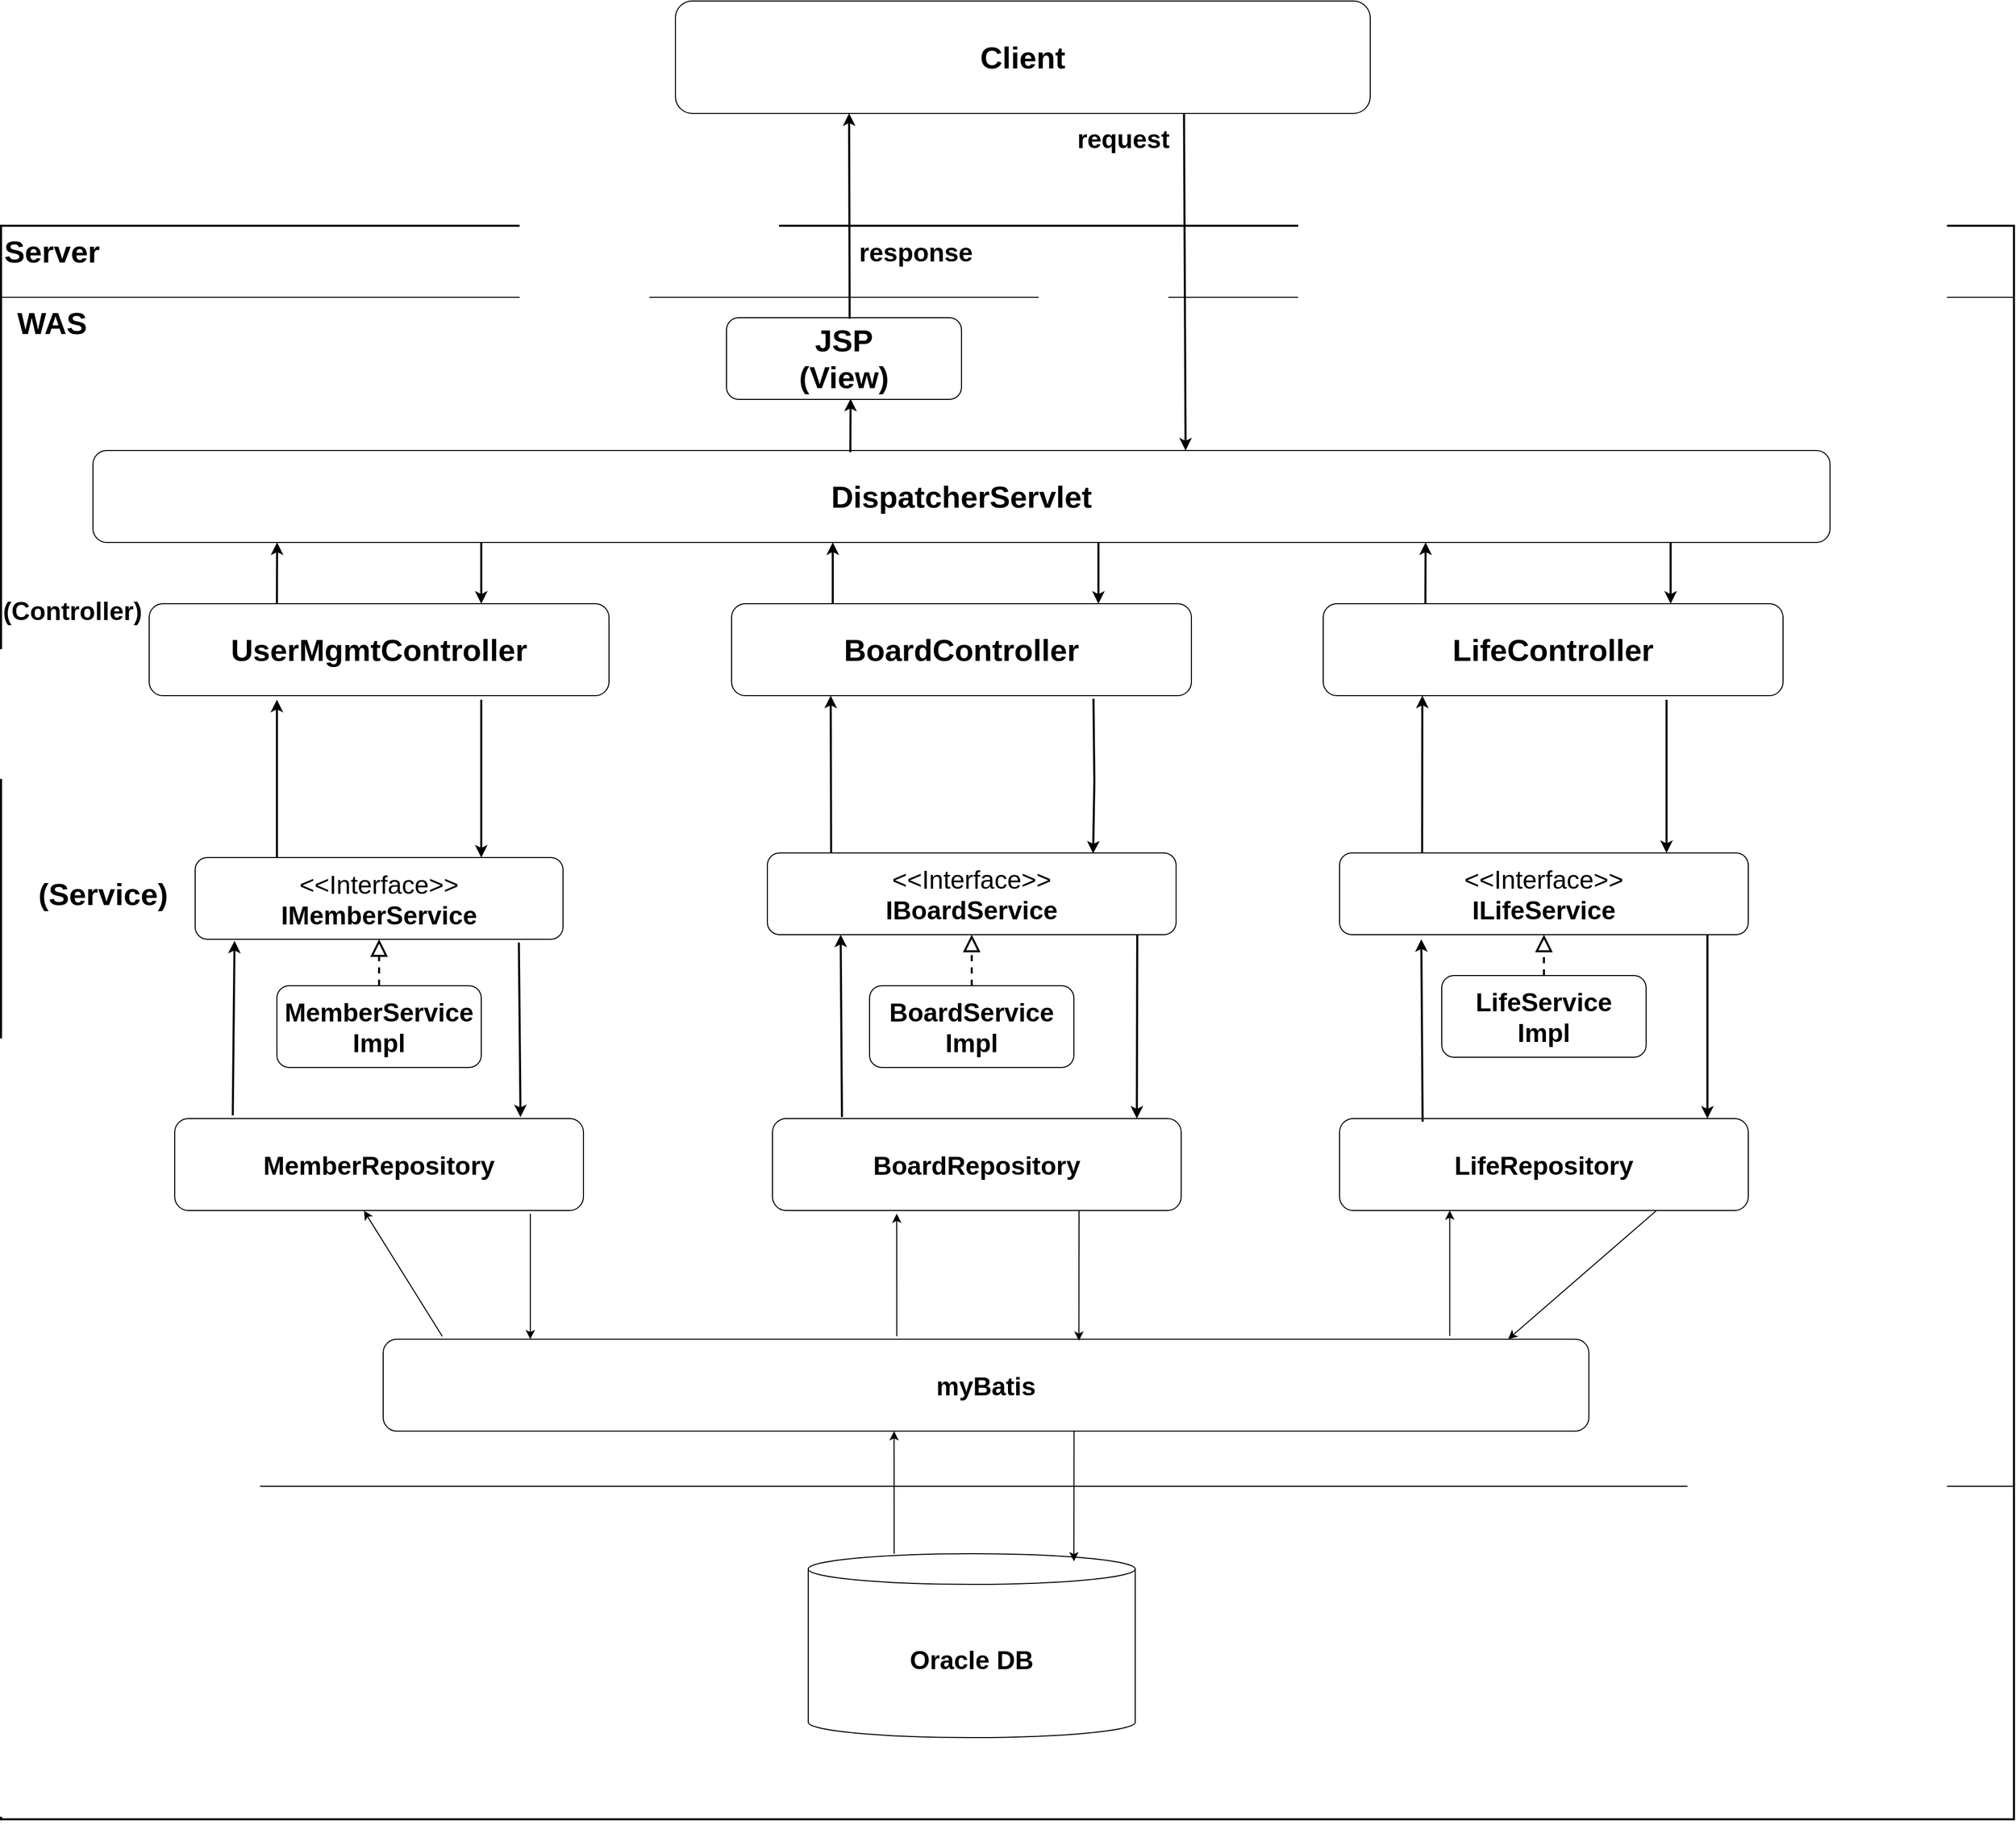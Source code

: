 <mxfile version="20.8.16" type="device"><diagram name="페이지-1" id="Dih1vI8qpFwA_BILZ2Qu"><mxGraphModel dx="2363" dy="2207" grid="1" gridSize="10" guides="1" tooltips="1" connect="1" arrows="1" fold="1" page="1" pageScale="1" pageWidth="1169" pageHeight="827" background="none" math="0" shadow="0"><root><mxCell id="0"/><mxCell id="1" parent="0"/><mxCell id="IHzNDNDL_Wb2hkCXigIl-1" value="" style="rounded=0;whiteSpace=wrap;html=1;fillColor=none;align=left;strokeWidth=2;" parent="1" vertex="1"><mxGeometry x="166" y="180" width="1970" height="1560" as="geometry"/></mxCell><mxCell id="IHzNDNDL_Wb2hkCXigIl-115" value="" style="rounded=0;whiteSpace=wrap;html=1;strokeColor=default;fontSize=25;fillColor=none;" parent="1" vertex="1"><mxGeometry x="166" y="250" width="1970" height="1164" as="geometry"/></mxCell><mxCell id="IHzNDNDL_Wb2hkCXigIl-4" value="&lt;b&gt;Client&lt;/b&gt;" style="rounded=1;whiteSpace=wrap;html=1;fontSize=30;" parent="1" vertex="1"><mxGeometry x="826" y="-40" width="680" height="110" as="geometry"/></mxCell><mxCell id="IHzNDNDL_Wb2hkCXigIl-9" value="Server" style="rounded=0;whiteSpace=wrap;html=1;fontSize=30;fillColor=none;strokeColor=none;fontStyle=1" parent="1" vertex="1"><mxGeometry x="166" y="180" width="100" height="50" as="geometry"/></mxCell><mxCell id="IHzNDNDL_Wb2hkCXigIl-15" value="WAS" style="rounded=0;whiteSpace=wrap;html=1;fontSize=30;fillColor=none;strokeColor=none;fontStyle=1" parent="1" vertex="1"><mxGeometry x="166" y="250" width="100" height="50" as="geometry"/></mxCell><mxCell id="IHzNDNDL_Wb2hkCXigIl-16" value="" style="endArrow=classic;html=1;rounded=0;fontSize=30;exitX=0.732;exitY=1;exitDx=0;exitDy=0;entryX=0.629;entryY=0;entryDx=0;entryDy=0;entryPerimeter=0;exitPerimeter=0;strokeWidth=2;" parent="1" source="IHzNDNDL_Wb2hkCXigIl-4" target="IHzNDNDL_Wb2hkCXigIl-18" edge="1"><mxGeometry width="50" height="50" relative="1" as="geometry"><mxPoint x="346" y="434" as="sourcePoint"/><mxPoint x="606.16" y="383.94" as="targetPoint"/></mxGeometry></mxCell><mxCell id="IHzNDNDL_Wb2hkCXigIl-21" value="request" style="edgeLabel;html=1;align=center;verticalAlign=middle;resizable=0;points=[];fontSize=25;fontStyle=1" parent="IHzNDNDL_Wb2hkCXigIl-16" vertex="1" connectable="0"><mxGeometry x="-0.719" y="-1" relative="1" as="geometry"><mxPoint x="-59" y="-23" as="offset"/></mxGeometry></mxCell><mxCell id="IHzNDNDL_Wb2hkCXigIl-18" value="&lt;b&gt;DispatcherServlet&lt;/b&gt;" style="rounded=1;whiteSpace=wrap;html=1;strokeColor=default;fontSize=30;fillColor=none;" parent="1" vertex="1"><mxGeometry x="256" y="400" width="1700" height="90" as="geometry"/></mxCell><mxCell id="IHzNDNDL_Wb2hkCXigIl-19" value="&lt;b&gt;JSP&lt;br&gt;(View)&lt;/b&gt;" style="rounded=1;whiteSpace=wrap;html=1;strokeColor=default;fontSize=30;fillColor=none;" parent="1" vertex="1"><mxGeometry x="876" y="270" width="230" height="80" as="geometry"/></mxCell><mxCell id="IHzNDNDL_Wb2hkCXigIl-22" value="" style="endArrow=classic;html=1;rounded=0;fontSize=15;exitX=0.524;exitY=0.013;exitDx=0;exitDy=0;exitPerimeter=0;strokeWidth=2;entryX=0.25;entryY=1;entryDx=0;entryDy=0;" parent="1" source="IHzNDNDL_Wb2hkCXigIl-19" edge="1" target="IHzNDNDL_Wb2hkCXigIl-4"><mxGeometry width="50" height="50" relative="1" as="geometry"><mxPoint x="996" y="414" as="sourcePoint"/><mxPoint x="996" y="174" as="targetPoint"/></mxGeometry></mxCell><mxCell id="IHzNDNDL_Wb2hkCXigIl-24" value="response" style="edgeLabel;html=1;align=center;verticalAlign=middle;resizable=0;points=[];fontSize=25;fontStyle=1" parent="IHzNDNDL_Wb2hkCXigIl-22" vertex="1" connectable="0"><mxGeometry x="-0.721" y="1" relative="1" as="geometry"><mxPoint x="65" y="-38" as="offset"/></mxGeometry></mxCell><mxCell id="IHzNDNDL_Wb2hkCXigIl-54" style="edgeStyle=orthogonalEdgeStyle;rounded=0;orthogonalLoop=1;jettySize=auto;html=1;exitX=0.5;exitY=1;exitDx=0;exitDy=0;fontSize=25;" parent="1" source="IHzNDNDL_Wb2hkCXigIl-1" target="IHzNDNDL_Wb2hkCXigIl-1" edge="1"><mxGeometry relative="1" as="geometry"/></mxCell><mxCell id="IHzNDNDL_Wb2hkCXigIl-63" value="&lt;b&gt;Oracle DB&lt;/b&gt;" style="shape=cylinder3;whiteSpace=wrap;html=1;boundedLbl=1;backgroundOutline=1;size=15;strokeColor=default;fontSize=25;fillColor=none;" parent="1" vertex="1"><mxGeometry x="956" y="1480" width="320" height="180" as="geometry"/></mxCell><mxCell id="IHzNDNDL_Wb2hkCXigIl-80" value="" style="endArrow=classic;html=1;rounded=0;fontSize=25;exitX=0.436;exitY=0.019;exitDx=0;exitDy=0;exitPerimeter=0;entryX=0.528;entryY=0.992;entryDx=0;entryDy=0;entryPerimeter=0;strokeWidth=2;" parent="1" source="IHzNDNDL_Wb2hkCXigIl-18" target="IHzNDNDL_Wb2hkCXigIl-19" edge="1"><mxGeometry width="50" height="50" relative="1" as="geometry"><mxPoint x="1186" y="894" as="sourcePoint"/><mxPoint x="997" y="504" as="targetPoint"/></mxGeometry></mxCell><mxCell id="IHzNDNDL_Wb2hkCXigIl-118" value="(Service)" style="rounded=0;whiteSpace=wrap;html=1;fontSize=30;fillColor=none;strokeColor=none;fontStyle=1" parent="1" vertex="1"><mxGeometry x="196" y="809" width="140" height="50" as="geometry"/></mxCell><mxCell id="IHzNDNDL_Wb2hkCXigIl-120" value="&lt;span style=&quot;font-weight: normal;&quot;&gt;&amp;lt;&amp;lt;Interface&amp;gt;&amp;gt;&lt;/span&gt;&lt;br&gt;IBoardService" style="rounded=1;whiteSpace=wrap;html=1;strokeColor=default;fontSize=25;fillColor=none;fontStyle=1" parent="1" vertex="1"><mxGeometry x="916" y="794" width="400" height="80" as="geometry"/></mxCell><mxCell id="IHzNDNDL_Wb2hkCXigIl-122" value="&lt;span style=&quot;font-weight: normal;&quot;&gt;&amp;lt;&amp;lt;Interface&amp;gt;&amp;gt;&lt;/span&gt;&lt;br&gt;ILifeService" style="rounded=1;whiteSpace=wrap;html=1;strokeColor=default;fontSize=25;fillColor=none;fontStyle=1" parent="1" vertex="1"><mxGeometry x="1476" y="794" width="400" height="80" as="geometry"/></mxCell><mxCell id="IHzNDNDL_Wb2hkCXigIl-123" value="&lt;span style=&quot;font-weight: normal;&quot;&gt;&amp;lt;&amp;lt;Interface&amp;gt;&amp;gt;&lt;/span&gt;&lt;br&gt;IMemberService" style="rounded=1;whiteSpace=wrap;html=1;strokeColor=default;fontSize=25;fillColor=none;fontStyle=1" parent="1" vertex="1"><mxGeometry x="356" y="798.5" width="360" height="80" as="geometry"/></mxCell><mxCell id="IHzNDNDL_Wb2hkCXigIl-124" style="edgeStyle=orthogonalEdgeStyle;rounded=0;orthogonalLoop=1;jettySize=auto;html=1;exitX=0.5;exitY=1;exitDx=0;exitDy=0;fontSize=25;" parent="1" source="IHzNDNDL_Wb2hkCXigIl-15" target="IHzNDNDL_Wb2hkCXigIl-15" edge="1"><mxGeometry relative="1" as="geometry"/></mxCell><mxCell id="IHzNDNDL_Wb2hkCXigIl-125" value="MemberService&lt;br&gt;Impl" style="rounded=1;whiteSpace=wrap;html=1;strokeColor=default;fontSize=25;fillColor=none;fontStyle=1" parent="1" vertex="1"><mxGeometry x="436" y="924" width="200" height="80" as="geometry"/></mxCell><mxCell id="IHzNDNDL_Wb2hkCXigIl-128" value="BoardService&lt;br&gt;Impl" style="rounded=1;whiteSpace=wrap;html=1;strokeColor=default;fontSize=25;fillColor=none;fontStyle=1" parent="1" vertex="1"><mxGeometry x="1016" y="924" width="200" height="80" as="geometry"/></mxCell><mxCell id="IHzNDNDL_Wb2hkCXigIl-129" value="LifeService&lt;br&gt;Impl" style="rounded=1;whiteSpace=wrap;html=1;strokeColor=default;fontSize=25;fillColor=none;fontStyle=1" parent="1" vertex="1"><mxGeometry x="1576" y="914" width="200" height="80" as="geometry"/></mxCell><mxCell id="IHzNDNDL_Wb2hkCXigIl-130" value="BoardRepository" style="rounded=1;whiteSpace=wrap;html=1;strokeColor=default;fontSize=25;fillColor=none;fontStyle=1" parent="1" vertex="1"><mxGeometry x="921" y="1054" width="400" height="90" as="geometry"/></mxCell><mxCell id="IHzNDNDL_Wb2hkCXigIl-131" value="LifeRepository" style="rounded=1;whiteSpace=wrap;html=1;strokeColor=default;fontSize=25;fillColor=none;fontStyle=1" parent="1" vertex="1"><mxGeometry x="1476" y="1054" width="400" height="90" as="geometry"/></mxCell><mxCell id="IHzNDNDL_Wb2hkCXigIl-132" value="MemberRepository" style="rounded=1;whiteSpace=wrap;html=1;strokeColor=default;fontSize=25;fillColor=none;fontStyle=1" parent="1" vertex="1"><mxGeometry x="336" y="1054" width="400" height="90" as="geometry"/></mxCell><mxCell id="IHzNDNDL_Wb2hkCXigIl-133" value="" style="endArrow=block;dashed=1;endFill=0;endSize=12;html=1;rounded=0;fontSize=25;exitX=0.5;exitY=0;exitDx=0;exitDy=0;entryX=0.5;entryY=1;entryDx=0;entryDy=0;strokeWidth=2;" parent="1" source="IHzNDNDL_Wb2hkCXigIl-128" target="IHzNDNDL_Wb2hkCXigIl-120" edge="1"><mxGeometry width="160" relative="1" as="geometry"><mxPoint x="876" y="854" as="sourcePoint"/><mxPoint x="1036" y="854" as="targetPoint"/></mxGeometry></mxCell><mxCell id="IHzNDNDL_Wb2hkCXigIl-135" value="" style="endArrow=block;dashed=1;endFill=0;endSize=12;html=1;rounded=0;fontSize=25;exitX=0.5;exitY=0;exitDx=0;exitDy=0;entryX=0.5;entryY=1;entryDx=0;entryDy=0;strokeWidth=2;" parent="1" source="IHzNDNDL_Wb2hkCXigIl-129" target="IHzNDNDL_Wb2hkCXigIl-122" edge="1"><mxGeometry width="160" relative="1" as="geometry"><mxPoint x="1126" y="934" as="sourcePoint"/><mxPoint x="1126" y="884" as="targetPoint"/></mxGeometry></mxCell><mxCell id="IHzNDNDL_Wb2hkCXigIl-136" value="" style="endArrow=block;dashed=1;endFill=0;endSize=12;html=1;rounded=0;fontSize=25;exitX=0.5;exitY=0;exitDx=0;exitDy=0;entryX=0.5;entryY=1;entryDx=0;entryDy=0;strokeWidth=2;" parent="1" source="IHzNDNDL_Wb2hkCXigIl-125" target="IHzNDNDL_Wb2hkCXigIl-123" edge="1"><mxGeometry width="160" relative="1" as="geometry"><mxPoint x="1686" y="924" as="sourcePoint"/><mxPoint x="1686" y="884" as="targetPoint"/></mxGeometry></mxCell><mxCell id="IHzNDNDL_Wb2hkCXigIl-137" value="" style="endArrow=classic;html=1;rounded=0;fontSize=25;entryX=0.107;entryY=1.018;entryDx=0;entryDy=0;entryPerimeter=0;exitX=0.142;exitY=-0.035;exitDx=0;exitDy=0;exitPerimeter=0;strokeWidth=2;" parent="1" source="IHzNDNDL_Wb2hkCXigIl-132" target="IHzNDNDL_Wb2hkCXigIl-123" edge="1"><mxGeometry width="50" height="50" relative="1" as="geometry"><mxPoint x="926" y="874" as="sourcePoint"/><mxPoint x="976" y="824" as="targetPoint"/></mxGeometry></mxCell><mxCell id="IHzNDNDL_Wb2hkCXigIl-138" value="" style="endArrow=classic;html=1;rounded=0;fontSize=25;entryX=0.107;entryY=1.018;entryDx=0;entryDy=0;entryPerimeter=0;exitX=0.17;exitY=-0.015;exitDx=0;exitDy=0;exitPerimeter=0;strokeWidth=2;" parent="1" source="IHzNDNDL_Wb2hkCXigIl-130" edge="1"><mxGeometry width="50" height="50" relative="1" as="geometry"><mxPoint x="986.0" y="1044.91" as="sourcePoint"/><mxPoint x="987.72" y="874" as="targetPoint"/></mxGeometry></mxCell><mxCell id="IHzNDNDL_Wb2hkCXigIl-139" value="" style="endArrow=classic;html=1;rounded=0;fontSize=25;entryX=0.107;entryY=1.018;entryDx=0;entryDy=0;entryPerimeter=0;exitX=0.17;exitY=-0.015;exitDx=0;exitDy=0;exitPerimeter=0;strokeWidth=2;" parent="1" edge="1"><mxGeometry width="50" height="50" relative="1" as="geometry"><mxPoint x="1557.28" y="1057.15" as="sourcePoint"/><mxPoint x="1556.0" y="878.5" as="targetPoint"/></mxGeometry></mxCell><mxCell id="IHzNDNDL_Wb2hkCXigIl-140" value="" style="endArrow=classic;html=1;rounded=0;fontSize=25;exitX=0.88;exitY=1.04;exitDx=0;exitDy=0;exitPerimeter=0;entryX=0.846;entryY=-0.015;entryDx=0;entryDy=0;entryPerimeter=0;strokeWidth=2;" parent="1" source="IHzNDNDL_Wb2hkCXigIl-123" target="IHzNDNDL_Wb2hkCXigIl-132" edge="1"><mxGeometry width="50" height="50" relative="1" as="geometry"><mxPoint x="926" y="874" as="sourcePoint"/><mxPoint x="976" y="824" as="targetPoint"/></mxGeometry></mxCell><mxCell id="IHzNDNDL_Wb2hkCXigIl-141" value="" style="endArrow=classic;html=1;rounded=0;fontSize=25;entryX=0.846;entryY=-0.015;entryDx=0;entryDy=0;entryPerimeter=0;strokeWidth=2;" parent="1" edge="1"><mxGeometry width="50" height="50" relative="1" as="geometry"><mxPoint x="1278" y="874" as="sourcePoint"/><mxPoint x="1277.6" y="1054" as="targetPoint"/></mxGeometry></mxCell><mxCell id="IHzNDNDL_Wb2hkCXigIl-142" value="" style="endArrow=classic;html=1;rounded=0;fontSize=25;entryX=0.846;entryY=-0.015;entryDx=0;entryDy=0;entryPerimeter=0;strokeWidth=2;" parent="1" edge="1"><mxGeometry width="50" height="50" relative="1" as="geometry"><mxPoint x="1836" y="874" as="sourcePoint"/><mxPoint x="1836.0" y="1054" as="targetPoint"/></mxGeometry></mxCell><mxCell id="IHzNDNDL_Wb2hkCXigIl-149" value="" style="endArrow=classic;html=1;rounded=0;fontSize=25;exitX=0.156;exitY=0;exitDx=0;exitDy=0;exitPerimeter=0;strokeWidth=2;" parent="1" source="IHzNDNDL_Wb2hkCXigIl-120" edge="1"><mxGeometry width="50" height="50" relative="1" as="geometry"><mxPoint x="926" y="874" as="sourcePoint"/><mxPoint x="978" y="640" as="targetPoint"/></mxGeometry></mxCell><mxCell id="IHzNDNDL_Wb2hkCXigIl-150" value="" style="endArrow=classic;html=1;rounded=0;fontSize=25;exitX=0.156;exitY=0;exitDx=0;exitDy=0;exitPerimeter=0;strokeWidth=2;" parent="1" edge="1"><mxGeometry width="50" height="50" relative="1" as="geometry"><mxPoint x="436.0" y="798.5" as="sourcePoint"/><mxPoint x="436" y="644" as="targetPoint"/></mxGeometry></mxCell><mxCell id="IHzNDNDL_Wb2hkCXigIl-151" value="" style="endArrow=classic;html=1;rounded=0;fontSize=25;exitX=0.202;exitY=0.007;exitDx=0;exitDy=0;exitPerimeter=0;strokeWidth=2;" parent="1" source="IHzNDNDL_Wb2hkCXigIl-122" edge="1"><mxGeometry width="50" height="50" relative="1" as="geometry"><mxPoint x="1596.0" y="794" as="sourcePoint"/><mxPoint x="1557" y="640" as="targetPoint"/></mxGeometry></mxCell><mxCell id="IHzNDNDL_Wb2hkCXigIl-152" value="" style="endArrow=classic;html=1;rounded=0;fontSize=25;entryX=0.797;entryY=0.007;entryDx=0;entryDy=0;entryPerimeter=0;strokeWidth=2;exitX=0.787;exitY=1.033;exitDx=0;exitDy=0;exitPerimeter=0;" parent="1" source="jcLl3tMhE7a-RaIkN-0K-3" target="IHzNDNDL_Wb2hkCXigIl-120" edge="1"><mxGeometry width="50" height="50" relative="1" as="geometry"><mxPoint x="1240" y="650" as="sourcePoint"/><mxPoint x="1194" y="784" as="targetPoint"/><Array as="points"><mxPoint x="1236" y="724"/></Array></mxGeometry></mxCell><mxCell id="IHzNDNDL_Wb2hkCXigIl-154" value="" style="endArrow=classic;html=1;rounded=0;fontSize=25;strokeWidth=2;" parent="1" edge="1"><mxGeometry width="50" height="50" relative="1" as="geometry"><mxPoint x="1796" y="644" as="sourcePoint"/><mxPoint x="1796" y="794" as="targetPoint"/></mxGeometry></mxCell><mxCell id="IHzNDNDL_Wb2hkCXigIl-155" value="" style="endArrow=classic;html=1;rounded=0;fontSize=25;entryX=0.696;entryY=0.006;entryDx=0;entryDy=0;entryPerimeter=0;strokeWidth=2;" parent="1" edge="1"><mxGeometry width="50" height="50" relative="1" as="geometry"><mxPoint x="636" y="644" as="sourcePoint"/><mxPoint x="636.0" y="798.5" as="targetPoint"/></mxGeometry></mxCell><mxCell id="jcLl3tMhE7a-RaIkN-0K-1" value="&lt;b&gt;UserMgmtController&lt;/b&gt;" style="rounded=1;whiteSpace=wrap;html=1;strokeColor=default;fontSize=30;fillColor=none;" vertex="1" parent="1"><mxGeometry x="311" y="550" width="450" height="90" as="geometry"/></mxCell><mxCell id="jcLl3tMhE7a-RaIkN-0K-2" value="&lt;font style=&quot;font-size: 25px;&quot;&gt;(Controller)&lt;/font&gt;" style="rounded=0;whiteSpace=wrap;html=1;fontSize=30;fillColor=none;strokeColor=none;fontStyle=1" vertex="1" parent="1"><mxGeometry x="166" y="530" width="140" height="50" as="geometry"/></mxCell><mxCell id="jcLl3tMhE7a-RaIkN-0K-3" value="&lt;b&gt;BoardController&lt;/b&gt;" style="rounded=1;whiteSpace=wrap;html=1;strokeColor=default;fontSize=30;fillColor=none;" vertex="1" parent="1"><mxGeometry x="881" y="550" width="450" height="90" as="geometry"/></mxCell><mxCell id="jcLl3tMhE7a-RaIkN-0K-4" value="&lt;b&gt;LifeController&lt;/b&gt;" style="rounded=1;whiteSpace=wrap;html=1;strokeColor=default;fontSize=30;fillColor=none;" vertex="1" parent="1"><mxGeometry x="1460" y="550" width="450" height="90" as="geometry"/></mxCell><mxCell id="jcLl3tMhE7a-RaIkN-0K-5" value="" style="endArrow=classic;html=1;rounded=0;fontSize=25;strokeWidth=2;" edge="1" parent="1"><mxGeometry width="50" height="50" relative="1" as="geometry"><mxPoint x="980" y="550" as="sourcePoint"/><mxPoint x="980" y="490" as="targetPoint"/></mxGeometry></mxCell><mxCell id="jcLl3tMhE7a-RaIkN-0K-6" value="" style="endArrow=classic;html=1;rounded=0;fontSize=25;strokeWidth=2;" edge="1" parent="1"><mxGeometry width="50" height="50" relative="1" as="geometry"><mxPoint x="1240" y="490" as="sourcePoint"/><mxPoint x="1240" y="550" as="targetPoint"/></mxGeometry></mxCell><mxCell id="jcLl3tMhE7a-RaIkN-0K-7" value="" style="endArrow=classic;html=1;rounded=0;fontSize=25;strokeWidth=2;" edge="1" parent="1"><mxGeometry width="50" height="50" relative="1" as="geometry"><mxPoint x="1560" y="550" as="sourcePoint"/><mxPoint x="1560.2" y="490" as="targetPoint"/></mxGeometry></mxCell><mxCell id="jcLl3tMhE7a-RaIkN-0K-8" value="" style="endArrow=classic;html=1;rounded=0;fontSize=25;strokeWidth=2;" edge="1" parent="1"><mxGeometry width="50" height="50" relative="1" as="geometry"><mxPoint x="1800" y="490" as="sourcePoint"/><mxPoint x="1800" y="550" as="targetPoint"/></mxGeometry></mxCell><mxCell id="jcLl3tMhE7a-RaIkN-0K-9" value="" style="endArrow=classic;html=1;rounded=0;fontSize=25;strokeWidth=2;" edge="1" parent="1"><mxGeometry width="50" height="50" relative="1" as="geometry"><mxPoint x="636" y="490" as="sourcePoint"/><mxPoint x="636" y="550" as="targetPoint"/></mxGeometry></mxCell><mxCell id="jcLl3tMhE7a-RaIkN-0K-10" value="" style="endArrow=classic;html=1;rounded=0;fontSize=25;strokeWidth=2;" edge="1" parent="1"><mxGeometry width="50" height="50" relative="1" as="geometry"><mxPoint x="436.0" y="550" as="sourcePoint"/><mxPoint x="436.2" y="490" as="targetPoint"/></mxGeometry></mxCell><mxCell id="jcLl3tMhE7a-RaIkN-0K-12" value="myBatis" style="rounded=1;whiteSpace=wrap;html=1;strokeColor=default;fontSize=25;fillColor=none;fontStyle=1" vertex="1" parent="1"><mxGeometry x="540" y="1270" width="1180" height="90" as="geometry"/></mxCell><mxCell id="jcLl3tMhE7a-RaIkN-0K-14" value="" style="endArrow=classic;html=1;rounded=0;fontSize=25;entryX=0.577;entryY=0.016;entryDx=0;entryDy=0;entryPerimeter=0;exitX=0.75;exitY=1;exitDx=0;exitDy=0;" edge="1" parent="1" source="IHzNDNDL_Wb2hkCXigIl-130" target="jcLl3tMhE7a-RaIkN-0K-12"><mxGeometry width="50" height="50" relative="1" as="geometry"><mxPoint x="1241" y="1270" as="sourcePoint"/><mxPoint x="1140" y="1230" as="targetPoint"/></mxGeometry></mxCell><mxCell id="jcLl3tMhE7a-RaIkN-0K-15" value="" style="endArrow=classic;html=1;rounded=0;fontSize=25;entryX=0.304;entryY=1.035;entryDx=0;entryDy=0;entryPerimeter=0;exitX=0.426;exitY=-0.032;exitDx=0;exitDy=0;exitPerimeter=0;" edge="1" parent="1" source="jcLl3tMhE7a-RaIkN-0K-12" target="IHzNDNDL_Wb2hkCXigIl-130"><mxGeometry width="50" height="50" relative="1" as="geometry"><mxPoint x="1040.0" y="1147.15" as="sourcePoint"/><mxPoint x="1040.0" y="1270" as="targetPoint"/></mxGeometry></mxCell><mxCell id="jcLl3tMhE7a-RaIkN-0K-16" value="" style="endArrow=classic;html=1;rounded=0;fontSize=25;entryX=0.8;entryY=1.035;entryDx=0;entryDy=0;entryPerimeter=0;" edge="1" parent="1"><mxGeometry width="50" height="50" relative="1" as="geometry"><mxPoint x="684.0" y="1147.15" as="sourcePoint"/><mxPoint x="684.0" y="1270" as="targetPoint"/></mxGeometry></mxCell><mxCell id="jcLl3tMhE7a-RaIkN-0K-17" value="" style="endArrow=classic;html=1;rounded=0;fontSize=25;entryX=0.463;entryY=1.003;entryDx=0;entryDy=0;entryPerimeter=0;exitX=0.049;exitY=-0.032;exitDx=0;exitDy=0;exitPerimeter=0;" edge="1" parent="1" source="jcLl3tMhE7a-RaIkN-0K-12" target="IHzNDNDL_Wb2hkCXigIl-132"><mxGeometry width="50" height="50" relative="1" as="geometry"><mxPoint x="498.679" y="1268.56" as="sourcePoint"/><mxPoint x="498.679" y="1145.71" as="targetPoint"/></mxGeometry></mxCell><mxCell id="jcLl3tMhE7a-RaIkN-0K-18" value="" style="endArrow=classic;html=1;rounded=0;fontSize=25;entryX=0.933;entryY=0;entryDx=0;entryDy=0;entryPerimeter=0;" edge="1" parent="1" target="jcLl3tMhE7a-RaIkN-0K-12"><mxGeometry width="50" height="50" relative="1" as="geometry"><mxPoint x="1786.219" y="1144.0" as="sourcePoint"/><mxPoint x="1786.219" y="1266.85" as="targetPoint"/></mxGeometry></mxCell><mxCell id="jcLl3tMhE7a-RaIkN-0K-19" value="" style="endArrow=classic;html=1;rounded=0;fontSize=25;entryX=0.8;entryY=1.035;entryDx=0;entryDy=0;entryPerimeter=0;" edge="1" parent="1"><mxGeometry width="50" height="50" relative="1" as="geometry"><mxPoint x="1583.79" y="1266.85" as="sourcePoint"/><mxPoint x="1583.79" y="1144.0" as="targetPoint"/></mxGeometry></mxCell><mxCell id="jcLl3tMhE7a-RaIkN-0K-20" value="" style="endArrow=classic;html=1;rounded=0;fontSize=25;entryX=0.304;entryY=1.035;entryDx=0;entryDy=0;entryPerimeter=0;exitX=0.426;exitY=-0.032;exitDx=0;exitDy=0;exitPerimeter=0;" edge="1" parent="1"><mxGeometry width="50" height="50" relative="1" as="geometry"><mxPoint x="1040.08" y="1479.97" as="sourcePoint"/><mxPoint x="1040.0" y="1360.0" as="targetPoint"/></mxGeometry></mxCell><mxCell id="jcLl3tMhE7a-RaIkN-0K-21" value="" style="endArrow=classic;html=1;rounded=0;fontSize=25;entryX=0.577;entryY=0.016;entryDx=0;entryDy=0;entryPerimeter=0;exitX=0.75;exitY=1;exitDx=0;exitDy=0;" edge="1" parent="1"><mxGeometry width="50" height="50" relative="1" as="geometry"><mxPoint x="1216.14" y="1360" as="sourcePoint"/><mxPoint x="1216.0" y="1487.44" as="targetPoint"/></mxGeometry></mxCell></root></mxGraphModel></diagram></mxfile>
